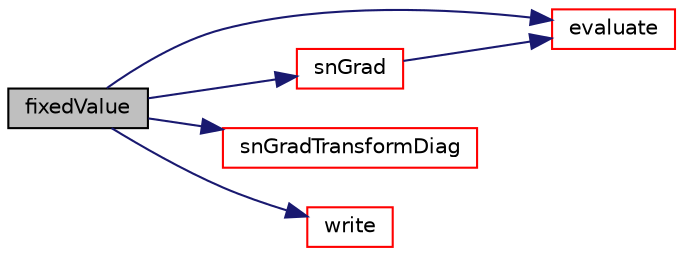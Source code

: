digraph "fixedValue"
{
  bgcolor="transparent";
  edge [fontname="Helvetica",fontsize="10",labelfontname="Helvetica",labelfontsize="10"];
  node [fontname="Helvetica",fontsize="10",shape=record];
  rankdir="LR";
  Node1 [label="fixedValue",height=0.2,width=0.4,color="black", fillcolor="grey75", style="filled", fontcolor="black"];
  Node1 -> Node2 [color="midnightblue",fontsize="10",style="solid",fontname="Helvetica"];
  Node2 [label="evaluate",height=0.2,width=0.4,color="red",URL="$a00841.html#a3b59c070ab0408e3bbb21927540159f4",tooltip="Evaluate the patch field. "];
  Node1 -> Node3 [color="midnightblue",fontsize="10",style="solid",fontname="Helvetica"];
  Node3 [label="snGrad",height=0.2,width=0.4,color="red",URL="$a00841.html#aee44c456744b9ed5f206a9027bb93f8a",tooltip="Return gradient at boundary. "];
  Node3 -> Node2 [color="midnightblue",fontsize="10",style="solid",fontname="Helvetica"];
  Node1 -> Node4 [color="midnightblue",fontsize="10",style="solid",fontname="Helvetica"];
  Node4 [label="snGradTransformDiag",height=0.2,width=0.4,color="red",URL="$a00841.html#a34aea5f8557ad4398ecbd1d9a04ee5df",tooltip="Return face-gradient transform diagonal. "];
  Node1 -> Node5 [color="midnightblue",fontsize="10",style="solid",fontname="Helvetica"];
  Node5 [label="write",height=0.2,width=0.4,color="red",URL="$a00841.html#a0941061ad5a26be83b4107d05750ace6",tooltip="Write. "];
}

